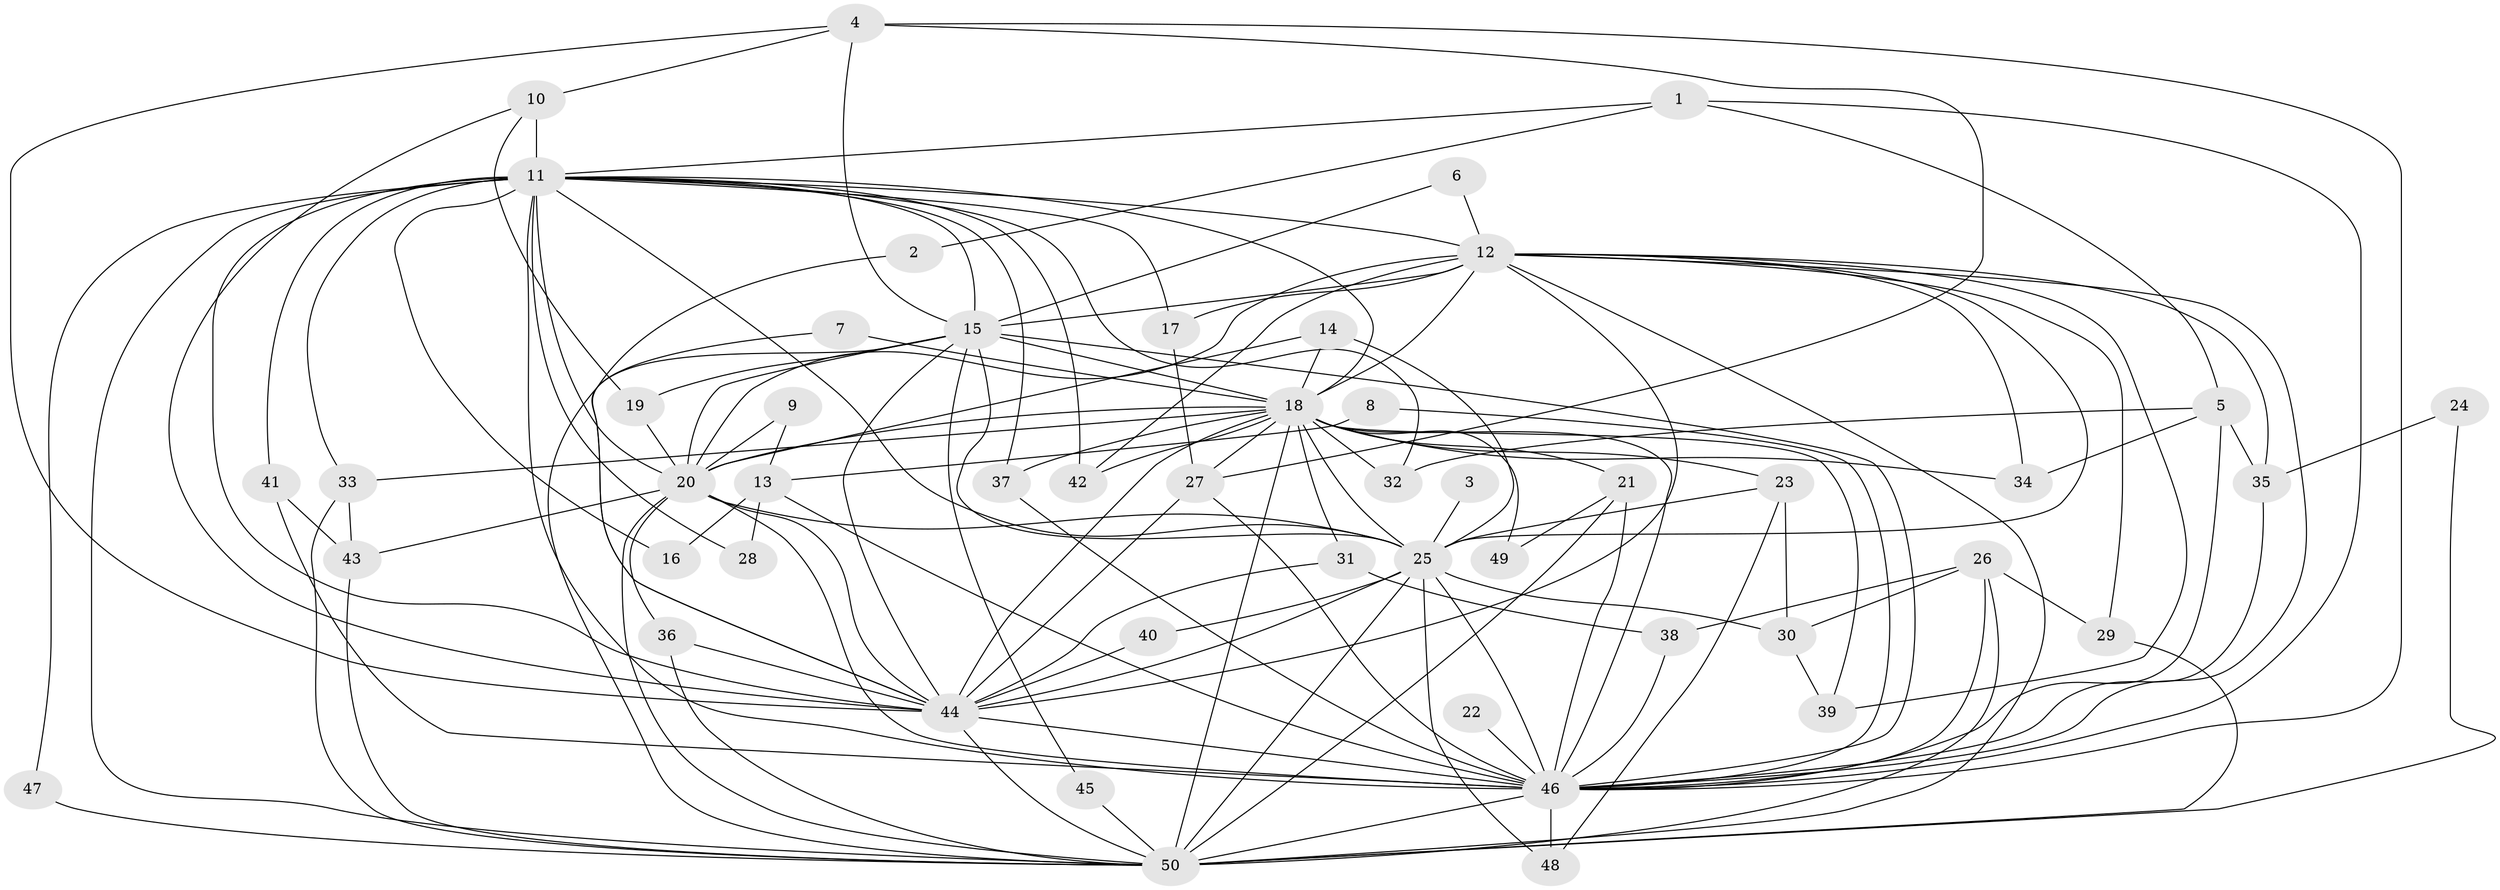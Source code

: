 // original degree distribution, {23: 0.01, 18: 0.02, 25: 0.01, 30: 0.01, 16: 0.01, 22: 0.02, 21: 0.01, 17: 0.01, 6: 0.02, 4: 0.11, 5: 0.05, 2: 0.59, 3: 0.13}
// Generated by graph-tools (version 1.1) at 2025/01/03/09/25 03:01:20]
// undirected, 50 vertices, 137 edges
graph export_dot {
graph [start="1"]
  node [color=gray90,style=filled];
  1;
  2;
  3;
  4;
  5;
  6;
  7;
  8;
  9;
  10;
  11;
  12;
  13;
  14;
  15;
  16;
  17;
  18;
  19;
  20;
  21;
  22;
  23;
  24;
  25;
  26;
  27;
  28;
  29;
  30;
  31;
  32;
  33;
  34;
  35;
  36;
  37;
  38;
  39;
  40;
  41;
  42;
  43;
  44;
  45;
  46;
  47;
  48;
  49;
  50;
  1 -- 2 [weight=1.0];
  1 -- 5 [weight=1.0];
  1 -- 11 [weight=1.0];
  1 -- 46 [weight=1.0];
  2 -- 44 [weight=1.0];
  3 -- 25 [weight=1.0];
  4 -- 10 [weight=1.0];
  4 -- 15 [weight=1.0];
  4 -- 27 [weight=1.0];
  4 -- 44 [weight=1.0];
  4 -- 46 [weight=1.0];
  5 -- 32 [weight=1.0];
  5 -- 34 [weight=1.0];
  5 -- 35 [weight=1.0];
  5 -- 46 [weight=1.0];
  6 -- 12 [weight=1.0];
  6 -- 15 [weight=1.0];
  7 -- 18 [weight=1.0];
  7 -- 44 [weight=1.0];
  8 -- 13 [weight=1.0];
  8 -- 46 [weight=1.0];
  9 -- 13 [weight=1.0];
  9 -- 20 [weight=1.0];
  10 -- 11 [weight=2.0];
  10 -- 19 [weight=1.0];
  10 -- 44 [weight=1.0];
  11 -- 12 [weight=1.0];
  11 -- 15 [weight=1.0];
  11 -- 16 [weight=1.0];
  11 -- 17 [weight=1.0];
  11 -- 18 [weight=2.0];
  11 -- 20 [weight=1.0];
  11 -- 25 [weight=1.0];
  11 -- 28 [weight=1.0];
  11 -- 32 [weight=1.0];
  11 -- 33 [weight=1.0];
  11 -- 37 [weight=1.0];
  11 -- 41 [weight=1.0];
  11 -- 42 [weight=1.0];
  11 -- 44 [weight=2.0];
  11 -- 46 [weight=1.0];
  11 -- 47 [weight=1.0];
  11 -- 50 [weight=1.0];
  12 -- 15 [weight=1.0];
  12 -- 17 [weight=1.0];
  12 -- 18 [weight=4.0];
  12 -- 20 [weight=1.0];
  12 -- 25 [weight=1.0];
  12 -- 29 [weight=1.0];
  12 -- 34 [weight=1.0];
  12 -- 35 [weight=1.0];
  12 -- 39 [weight=1.0];
  12 -- 42 [weight=1.0];
  12 -- 44 [weight=1.0];
  12 -- 46 [weight=1.0];
  12 -- 50 [weight=1.0];
  13 -- 16 [weight=1.0];
  13 -- 28 [weight=1.0];
  13 -- 46 [weight=2.0];
  14 -- 18 [weight=1.0];
  14 -- 20 [weight=2.0];
  14 -- 25 [weight=1.0];
  15 -- 18 [weight=4.0];
  15 -- 19 [weight=1.0];
  15 -- 20 [weight=1.0];
  15 -- 25 [weight=1.0];
  15 -- 44 [weight=1.0];
  15 -- 45 [weight=2.0];
  15 -- 46 [weight=1.0];
  15 -- 50 [weight=1.0];
  17 -- 27 [weight=1.0];
  18 -- 20 [weight=3.0];
  18 -- 21 [weight=1.0];
  18 -- 23 [weight=1.0];
  18 -- 25 [weight=4.0];
  18 -- 27 [weight=1.0];
  18 -- 31 [weight=2.0];
  18 -- 32 [weight=1.0];
  18 -- 33 [weight=1.0];
  18 -- 34 [weight=1.0];
  18 -- 37 [weight=1.0];
  18 -- 39 [weight=2.0];
  18 -- 42 [weight=1.0];
  18 -- 44 [weight=3.0];
  18 -- 46 [weight=2.0];
  18 -- 49 [weight=2.0];
  18 -- 50 [weight=4.0];
  19 -- 20 [weight=1.0];
  20 -- 25 [weight=1.0];
  20 -- 36 [weight=1.0];
  20 -- 43 [weight=1.0];
  20 -- 44 [weight=1.0];
  20 -- 46 [weight=1.0];
  20 -- 50 [weight=1.0];
  21 -- 46 [weight=1.0];
  21 -- 49 [weight=1.0];
  21 -- 50 [weight=1.0];
  22 -- 46 [weight=1.0];
  23 -- 25 [weight=1.0];
  23 -- 30 [weight=1.0];
  23 -- 48 [weight=1.0];
  24 -- 35 [weight=1.0];
  24 -- 50 [weight=1.0];
  25 -- 30 [weight=1.0];
  25 -- 40 [weight=1.0];
  25 -- 44 [weight=1.0];
  25 -- 46 [weight=1.0];
  25 -- 48 [weight=1.0];
  25 -- 50 [weight=1.0];
  26 -- 29 [weight=1.0];
  26 -- 30 [weight=1.0];
  26 -- 38 [weight=1.0];
  26 -- 46 [weight=2.0];
  26 -- 50 [weight=1.0];
  27 -- 44 [weight=1.0];
  27 -- 46 [weight=1.0];
  29 -- 50 [weight=1.0];
  30 -- 39 [weight=1.0];
  31 -- 38 [weight=1.0];
  31 -- 44 [weight=1.0];
  33 -- 43 [weight=1.0];
  33 -- 50 [weight=1.0];
  35 -- 46 [weight=1.0];
  36 -- 44 [weight=2.0];
  36 -- 50 [weight=1.0];
  37 -- 46 [weight=1.0];
  38 -- 46 [weight=1.0];
  40 -- 44 [weight=1.0];
  41 -- 43 [weight=1.0];
  41 -- 46 [weight=1.0];
  43 -- 50 [weight=1.0];
  44 -- 46 [weight=3.0];
  44 -- 50 [weight=1.0];
  45 -- 50 [weight=2.0];
  46 -- 48 [weight=1.0];
  46 -- 50 [weight=1.0];
  47 -- 50 [weight=1.0];
}
